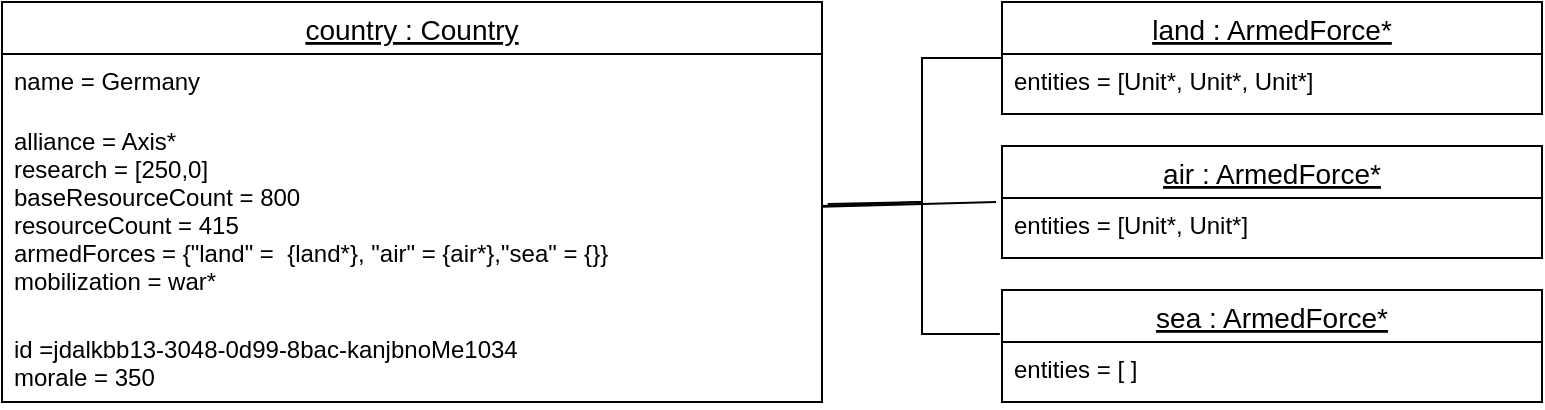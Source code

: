 <mxfile version="20.5.2" type="device"><diagram id="1kPSMsABKrtTROseG-mc" name="Page-1"><mxGraphModel dx="1038" dy="495" grid="1" gridSize="10" guides="1" tooltips="1" connect="1" arrows="1" fold="1" page="1" pageScale="1" pageWidth="850" pageHeight="1100" math="0" shadow="0"><root><mxCell id="0"/><mxCell id="1" parent="0"/><mxCell id="9F_Em9OTZcm8re_8YLmY-5" value="land : ArmedForce*" style="swimlane;fontStyle=4;childLayout=stackLayout;horizontal=1;startSize=26;horizontalStack=0;resizeParent=1;resizeParentMax=0;resizeLast=0;collapsible=1;marginBottom=0;align=center;fontSize=14;" vertex="1" parent="1"><mxGeometry x="530" y="40" width="270" height="56" as="geometry"/></mxCell><mxCell id="9F_Em9OTZcm8re_8YLmY-6" value="entities = [Unit*, Unit*, Unit*]" style="text;strokeColor=none;fillColor=none;spacingLeft=4;spacingRight=4;overflow=hidden;rotatable=0;points=[[0,0.5],[1,0.5]];portConstraint=eastwest;fontSize=12;" vertex="1" parent="9F_Em9OTZcm8re_8YLmY-5"><mxGeometry y="26" width="270" height="30" as="geometry"/></mxCell><mxCell id="9F_Em9OTZcm8re_8YLmY-13" value="country : Country" style="swimlane;fontStyle=4;childLayout=stackLayout;horizontal=1;startSize=26;horizontalStack=0;resizeParent=1;resizeParentMax=0;resizeLast=0;collapsible=1;marginBottom=0;align=center;fontSize=14;movable=1;resizable=1;rotatable=1;deletable=1;editable=1;connectable=1;" vertex="1" parent="1"><mxGeometry x="30" y="40" width="410" height="200" as="geometry"/></mxCell><mxCell id="9F_Em9OTZcm8re_8YLmY-14" value="name = Germany" style="text;strokeColor=none;fillColor=none;spacingLeft=4;spacingRight=4;overflow=hidden;rotatable=0;points=[[0,0.5],[1,0.5]];portConstraint=eastwest;fontSize=12;" vertex="1" parent="9F_Em9OTZcm8re_8YLmY-13"><mxGeometry y="26" width="410" height="30" as="geometry"/></mxCell><mxCell id="9F_Em9OTZcm8re_8YLmY-16" value="alliance = Axis*&#xA;research = [250,0]&#xA;baseResourceCount = 800&#xA;resourceCount = 415&#xA;armedForces = {&quot;land&quot; =  {land*}, &quot;air&quot; = {air*},&quot;sea&quot; = {}}&#xA;mobilization = war*&#xA;&#xA;&#xA;" style="text;strokeColor=none;fillColor=none;spacingLeft=4;spacingRight=4;overflow=hidden;rotatable=0;points=[[0,0.5],[1,0.5]];portConstraint=eastwest;fontSize=12;" vertex="1" parent="9F_Em9OTZcm8re_8YLmY-13"><mxGeometry y="56" width="410" height="104" as="geometry"/></mxCell><mxCell id="9F_Em9OTZcm8re_8YLmY-15" value="id =jdalkbb13-3048-0d99-8bac-kanjbnoMe1034&#xA;morale = 350&#xA;" style="text;strokeColor=none;fillColor=none;spacingLeft=4;spacingRight=4;overflow=hidden;rotatable=0;points=[[0,0.5],[1,0.5]];portConstraint=eastwest;fontSize=12;" vertex="1" parent="9F_Em9OTZcm8re_8YLmY-13"><mxGeometry y="160" width="410" height="40" as="geometry"/></mxCell><mxCell id="9F_Em9OTZcm8re_8YLmY-33" value="air : ArmedForce*" style="swimlane;fontStyle=4;childLayout=stackLayout;horizontal=1;startSize=26;horizontalStack=0;resizeParent=1;resizeParentMax=0;resizeLast=0;collapsible=1;marginBottom=0;align=center;fontSize=14;" vertex="1" parent="1"><mxGeometry x="530" y="112" width="270" height="56" as="geometry"/></mxCell><mxCell id="9F_Em9OTZcm8re_8YLmY-34" value="entities = [Unit*, Unit*]" style="text;strokeColor=none;fillColor=none;spacingLeft=4;spacingRight=4;overflow=hidden;rotatable=0;points=[[0,0.5],[1,0.5]];portConstraint=eastwest;fontSize=12;" vertex="1" parent="9F_Em9OTZcm8re_8YLmY-33"><mxGeometry y="26" width="270" height="30" as="geometry"/></mxCell><mxCell id="9F_Em9OTZcm8re_8YLmY-35" value="sea : ArmedForce*" style="swimlane;fontStyle=4;childLayout=stackLayout;horizontal=1;startSize=26;horizontalStack=0;resizeParent=1;resizeParentMax=0;resizeLast=0;collapsible=1;marginBottom=0;align=center;fontSize=14;" vertex="1" parent="1"><mxGeometry x="530" y="184" width="270" height="56" as="geometry"/></mxCell><mxCell id="9F_Em9OTZcm8re_8YLmY-36" value="entities = [ ]" style="text;strokeColor=none;fillColor=none;spacingLeft=4;spacingRight=4;overflow=hidden;rotatable=0;points=[[0,0.5],[1,0.5]];portConstraint=eastwest;fontSize=12;" vertex="1" parent="9F_Em9OTZcm8re_8YLmY-35"><mxGeometry y="26" width="270" height="30" as="geometry"/></mxCell><mxCell id="9F_Em9OTZcm8re_8YLmY-37" value="" style="endArrow=none;html=1;rounded=0;entryX=0;entryY=0.5;entryDx=0;entryDy=0;exitX=1;exitY=0.442;exitDx=0;exitDy=0;exitPerimeter=0;" edge="1" parent="1" source="9F_Em9OTZcm8re_8YLmY-16" target="9F_Em9OTZcm8re_8YLmY-5"><mxGeometry width="50" height="50" relative="1" as="geometry"><mxPoint x="290" y="220" as="sourcePoint"/><mxPoint x="340" y="170" as="targetPoint"/><Array as="points"><mxPoint x="490" y="140"/><mxPoint x="490" y="68"/></Array></mxGeometry></mxCell><mxCell id="9F_Em9OTZcm8re_8YLmY-38" value="" style="endArrow=none;html=1;rounded=0;entryX=-0.011;entryY=0.067;entryDx=0;entryDy=0;entryPerimeter=0;" edge="1" parent="1" source="9F_Em9OTZcm8re_8YLmY-16" target="9F_Em9OTZcm8re_8YLmY-34"><mxGeometry width="50" height="50" relative="1" as="geometry"><mxPoint x="440" y="153" as="sourcePoint"/><mxPoint x="530" y="140" as="targetPoint"/></mxGeometry></mxCell><mxCell id="9F_Em9OTZcm8re_8YLmY-39" value="" style="endArrow=none;html=1;rounded=0;entryX=-0.004;entryY=0.393;entryDx=0;entryDy=0;entryPerimeter=0;exitX=1.007;exitY=0.433;exitDx=0;exitDy=0;exitPerimeter=0;" edge="1" parent="1" source="9F_Em9OTZcm8re_8YLmY-16" target="9F_Em9OTZcm8re_8YLmY-35"><mxGeometry width="50" height="50" relative="1" as="geometry"><mxPoint x="440" y="140" as="sourcePoint"/><mxPoint x="530" y="190" as="targetPoint"/><Array as="points"><mxPoint x="490" y="140"/><mxPoint x="490" y="206"/></Array></mxGeometry></mxCell></root></mxGraphModel></diagram></mxfile>